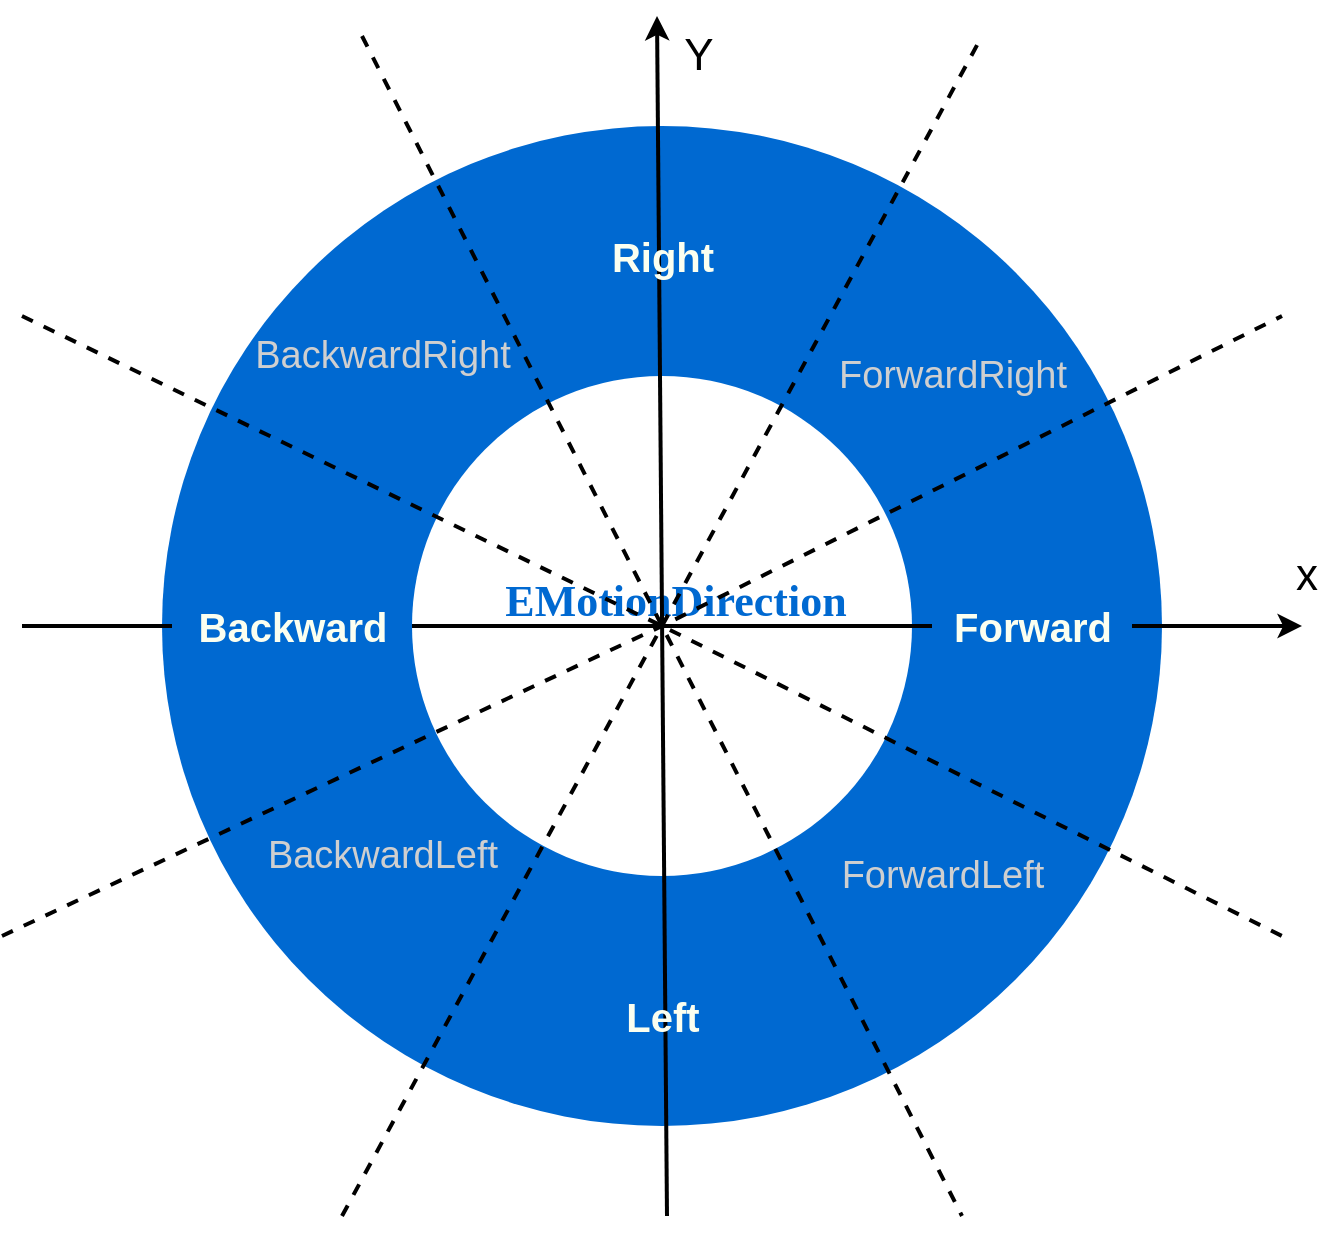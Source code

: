 <mxfile version="20.8.20" type="github">
  <diagram name="Page-1" id="3e8102d1-ef87-2e61-34e1-82d9a586fe2e">
    <mxGraphModel dx="1232" dy="1106" grid="1" gridSize="10" guides="1" tooltips="1" connect="1" arrows="1" fold="1" page="1" pageScale="1" pageWidth="1100" pageHeight="850" background="none" math="0" shadow="0">
      <root>
        <mxCell id="0" />
        <mxCell id="1" parent="0" />
        <mxCell id="70666756c84bb93c-1" value="" style="ellipse;whiteSpace=wrap;html=1;rounded=0;shadow=0;comic=0;strokeWidth=1;fontFamily=Verdana;fontSize=14;strokeColor=none;fillColor=#0069D1;" parent="1" vertex="1">
          <mxGeometry x="280" y="145" width="500" height="500" as="geometry" />
        </mxCell>
        <mxCell id="70666756c84bb93c-2" value="EMotionDirection" style="ellipse;whiteSpace=wrap;html=1;rounded=0;shadow=0;comic=0;strokeWidth=1;fontFamily=Verdana;fontSize=22;strokeColor=none;fillColor=#ffffff;fontColor=#0069D1;fontStyle=1;verticalAlign=middle;labelBackgroundColor=none;spacingBottom=24;spacingRight=-14;" parent="1" vertex="1">
          <mxGeometry x="405" y="270" width="250" height="250" as="geometry" />
        </mxCell>
        <mxCell id="_kV6WizKQQ6WAu_UwO6W-6" value="&lt;br&gt;" style="endArrow=classic;html=1;rounded=0;strokeWidth=2;startArrow=none;" edge="1" parent="1" source="_kV6WizKQQ6WAu_UwO6W-17">
          <mxGeometry width="50" height="50" relative="1" as="geometry">
            <mxPoint x="210" y="395" as="sourcePoint" />
            <mxPoint x="850" y="395" as="targetPoint" />
          </mxGeometry>
        </mxCell>
        <mxCell id="_kV6WizKQQ6WAu_UwO6W-8" value="x" style="edgeLabel;html=1;align=center;verticalAlign=middle;resizable=0;points=[];fontSize=22;" vertex="1" connectable="0" parent="_kV6WizKQQ6WAu_UwO6W-6">
          <mxGeometry x="0.941" y="-1" relative="1" as="geometry">
            <mxPoint x="4" y="-26" as="offset" />
          </mxGeometry>
        </mxCell>
        <mxCell id="_kV6WizKQQ6WAu_UwO6W-7" value="" style="endArrow=classic;html=1;rounded=0;strokeWidth=2;fontSize=12;" edge="1" parent="1">
          <mxGeometry width="50" height="50" relative="1" as="geometry">
            <mxPoint x="532.5" y="690" as="sourcePoint" />
            <mxPoint x="527.5" y="90" as="targetPoint" />
          </mxGeometry>
        </mxCell>
        <mxCell id="_kV6WizKQQ6WAu_UwO6W-10" value="Y" style="edgeLabel;html=1;align=center;verticalAlign=middle;resizable=0;points=[];fontSize=22;fontStyle=0" vertex="1" connectable="0" parent="_kV6WizKQQ6WAu_UwO6W-7">
          <mxGeometry x="0.967" y="-2" relative="1" as="geometry">
            <mxPoint x="18" y="10" as="offset" />
          </mxGeometry>
        </mxCell>
        <mxCell id="_kV6WizKQQ6WAu_UwO6W-12" value="" style="endArrow=none;html=1;strokeWidth=2;rounded=0;fontSize=12;dashed=1;" edge="1" parent="1">
          <mxGeometry width="50" height="50" relative="1" as="geometry">
            <mxPoint x="200" y="550" as="sourcePoint" />
            <mxPoint x="840" y="240" as="targetPoint" />
            <Array as="points">
              <mxPoint x="530" y="395" />
            </Array>
          </mxGeometry>
        </mxCell>
        <mxCell id="_kV6WizKQQ6WAu_UwO6W-13" value="" style="endArrow=none;dashed=1;html=1;rounded=0;strokeWidth=2;fontSize=12;" edge="1" parent="1">
          <mxGeometry width="50" height="50" relative="1" as="geometry">
            <mxPoint x="370" y="690" as="sourcePoint" />
            <mxPoint x="690" y="100" as="targetPoint" />
            <Array as="points" />
          </mxGeometry>
        </mxCell>
        <mxCell id="_kV6WizKQQ6WAu_UwO6W-14" value="" style="endArrow=none;dashed=1;html=1;rounded=0;strokeWidth=2;fontSize=12;" edge="1" parent="1">
          <mxGeometry width="50" height="50" relative="1" as="geometry">
            <mxPoint x="210" y="240" as="sourcePoint" />
            <mxPoint x="840" y="550" as="targetPoint" />
            <Array as="points">
              <mxPoint x="530" y="395" />
            </Array>
          </mxGeometry>
        </mxCell>
        <mxCell id="_kV6WizKQQ6WAu_UwO6W-15" value="" style="endArrow=none;dashed=1;html=1;rounded=0;strokeWidth=2;fontSize=12;" edge="1" parent="1">
          <mxGeometry width="50" height="50" relative="1" as="geometry">
            <mxPoint x="380" y="100" as="sourcePoint" />
            <mxPoint x="680" y="690" as="targetPoint" />
          </mxGeometry>
        </mxCell>
        <mxCell id="_kV6WizKQQ6WAu_UwO6W-19" value="&lt;font size=&quot;1&quot; style=&quot;&quot;&gt;&lt;b style=&quot;font-size: 20px;&quot;&gt;Left&lt;/b&gt;&lt;/font&gt;" style="text;html=1;align=center;verticalAlign=middle;resizable=0;points=[];autosize=1;fontSize=12;labelBackgroundColor=none;labelBorderColor=none;fontStyle=0;shadow=0;rounded=0;fontColor=#FBFFF0;" vertex="1" parent="1">
          <mxGeometry x="500" y="570" width="60" height="40" as="geometry" />
        </mxCell>
        <mxCell id="_kV6WizKQQ6WAu_UwO6W-21" value="&lt;font style=&quot;font-size: 20px;&quot;&gt;Right&lt;/font&gt;" style="text;html=1;align=center;verticalAlign=middle;resizable=0;points=[];autosize=1;fontSize=20;labelBackgroundColor=none;labelBorderColor=none;fontStyle=1;shadow=0;rounded=0;fontColor=#FBFFF0;" vertex="1" parent="1">
          <mxGeometry x="495" y="190" width="70" height="40" as="geometry" />
        </mxCell>
        <mxCell id="_kV6WizKQQ6WAu_UwO6W-22" value="" style="endArrow=none;html=1;rounded=0;strokeWidth=2;startArrow=none;" edge="1" parent="1" source="_kV6WizKQQ6WAu_UwO6W-20" target="_kV6WizKQQ6WAu_UwO6W-17">
          <mxGeometry width="50" height="50" relative="1" as="geometry">
            <mxPoint x="210" y="395" as="sourcePoint" />
            <mxPoint x="850" y="395" as="targetPoint" />
          </mxGeometry>
        </mxCell>
        <mxCell id="_kV6WizKQQ6WAu_UwO6W-17" value="&lt;font style=&quot;font-size: 20px;&quot;&gt;Forward&lt;/font&gt;" style="text;html=1;align=center;verticalAlign=middle;resizable=0;points=[];autosize=1;fontSize=12;labelBackgroundColor=none;labelBorderColor=none;fontStyle=1;shadow=0;rounded=0;fontColor=#FBFFF0;" vertex="1" parent="1">
          <mxGeometry x="665" y="375" width="100" height="40" as="geometry" />
        </mxCell>
        <mxCell id="_kV6WizKQQ6WAu_UwO6W-24" value="" style="endArrow=none;html=1;rounded=0;strokeWidth=2;" edge="1" parent="1" target="_kV6WizKQQ6WAu_UwO6W-20">
          <mxGeometry width="50" height="50" relative="1" as="geometry">
            <mxPoint x="210" y="395" as="sourcePoint" />
            <mxPoint x="670" y="395" as="targetPoint" />
          </mxGeometry>
        </mxCell>
        <mxCell id="_kV6WizKQQ6WAu_UwO6W-20" value="&lt;font style=&quot;font-size: 20px;&quot;&gt;Backward&lt;/font&gt;" style="text;html=1;align=center;verticalAlign=middle;resizable=0;points=[];autosize=1;fontSize=20;labelBackgroundColor=none;labelBorderColor=none;fontStyle=1;shadow=0;rounded=0;fontColor=#FBFFF0;" vertex="1" parent="1">
          <mxGeometry x="285" y="375" width="120" height="40" as="geometry" />
        </mxCell>
        <mxCell id="_kV6WizKQQ6WAu_UwO6W-25" value="&lt;font style=&quot;font-size: 19px;&quot;&gt;&lt;span&gt;ForwardRight&lt;/span&gt;&lt;/font&gt;" style="text;html=1;align=center;verticalAlign=middle;resizable=0;points=[];autosize=1;strokeColor=none;fillColor=none;fontSize=18;fontColor=#CFCFCF;fontStyle=0" vertex="1" parent="1">
          <mxGeometry x="605" y="250" width="140" height="40" as="geometry" />
        </mxCell>
        <mxCell id="_kV6WizKQQ6WAu_UwO6W-26" value="&lt;font style=&quot;font-size: 19px;&quot;&gt;&lt;span&gt;ForwardLeft&lt;/span&gt;&lt;/font&gt;" style="text;html=1;align=center;verticalAlign=middle;resizable=0;points=[];autosize=1;strokeColor=none;fillColor=none;fontSize=18;fontColor=#CFCFCF;fontStyle=0" vertex="1" parent="1">
          <mxGeometry x="610" y="500" width="120" height="40" as="geometry" />
        </mxCell>
        <mxCell id="_kV6WizKQQ6WAu_UwO6W-27" value="&lt;font style=&quot;font-size: 19px;&quot;&gt;&lt;span&gt;BackwardLeft&lt;/span&gt;&lt;/font&gt;" style="text;html=1;align=center;verticalAlign=middle;resizable=0;points=[];autosize=1;strokeColor=none;fillColor=none;fontSize=18;fontColor=#CFCFCF;fontStyle=0" vertex="1" parent="1">
          <mxGeometry x="320" y="490" width="140" height="40" as="geometry" />
        </mxCell>
        <mxCell id="_kV6WizKQQ6WAu_UwO6W-28" value="&lt;font style=&quot;font-size: 19px;&quot;&gt;&lt;span&gt;BackwardRight&lt;/span&gt;&lt;/font&gt;" style="text;html=1;align=center;verticalAlign=middle;resizable=0;points=[];autosize=1;strokeColor=none;fillColor=none;fontSize=18;fontColor=#CFCFCF;fontStyle=0" vertex="1" parent="1">
          <mxGeometry x="315" y="240" width="150" height="40" as="geometry" />
        </mxCell>
      </root>
    </mxGraphModel>
  </diagram>
</mxfile>

